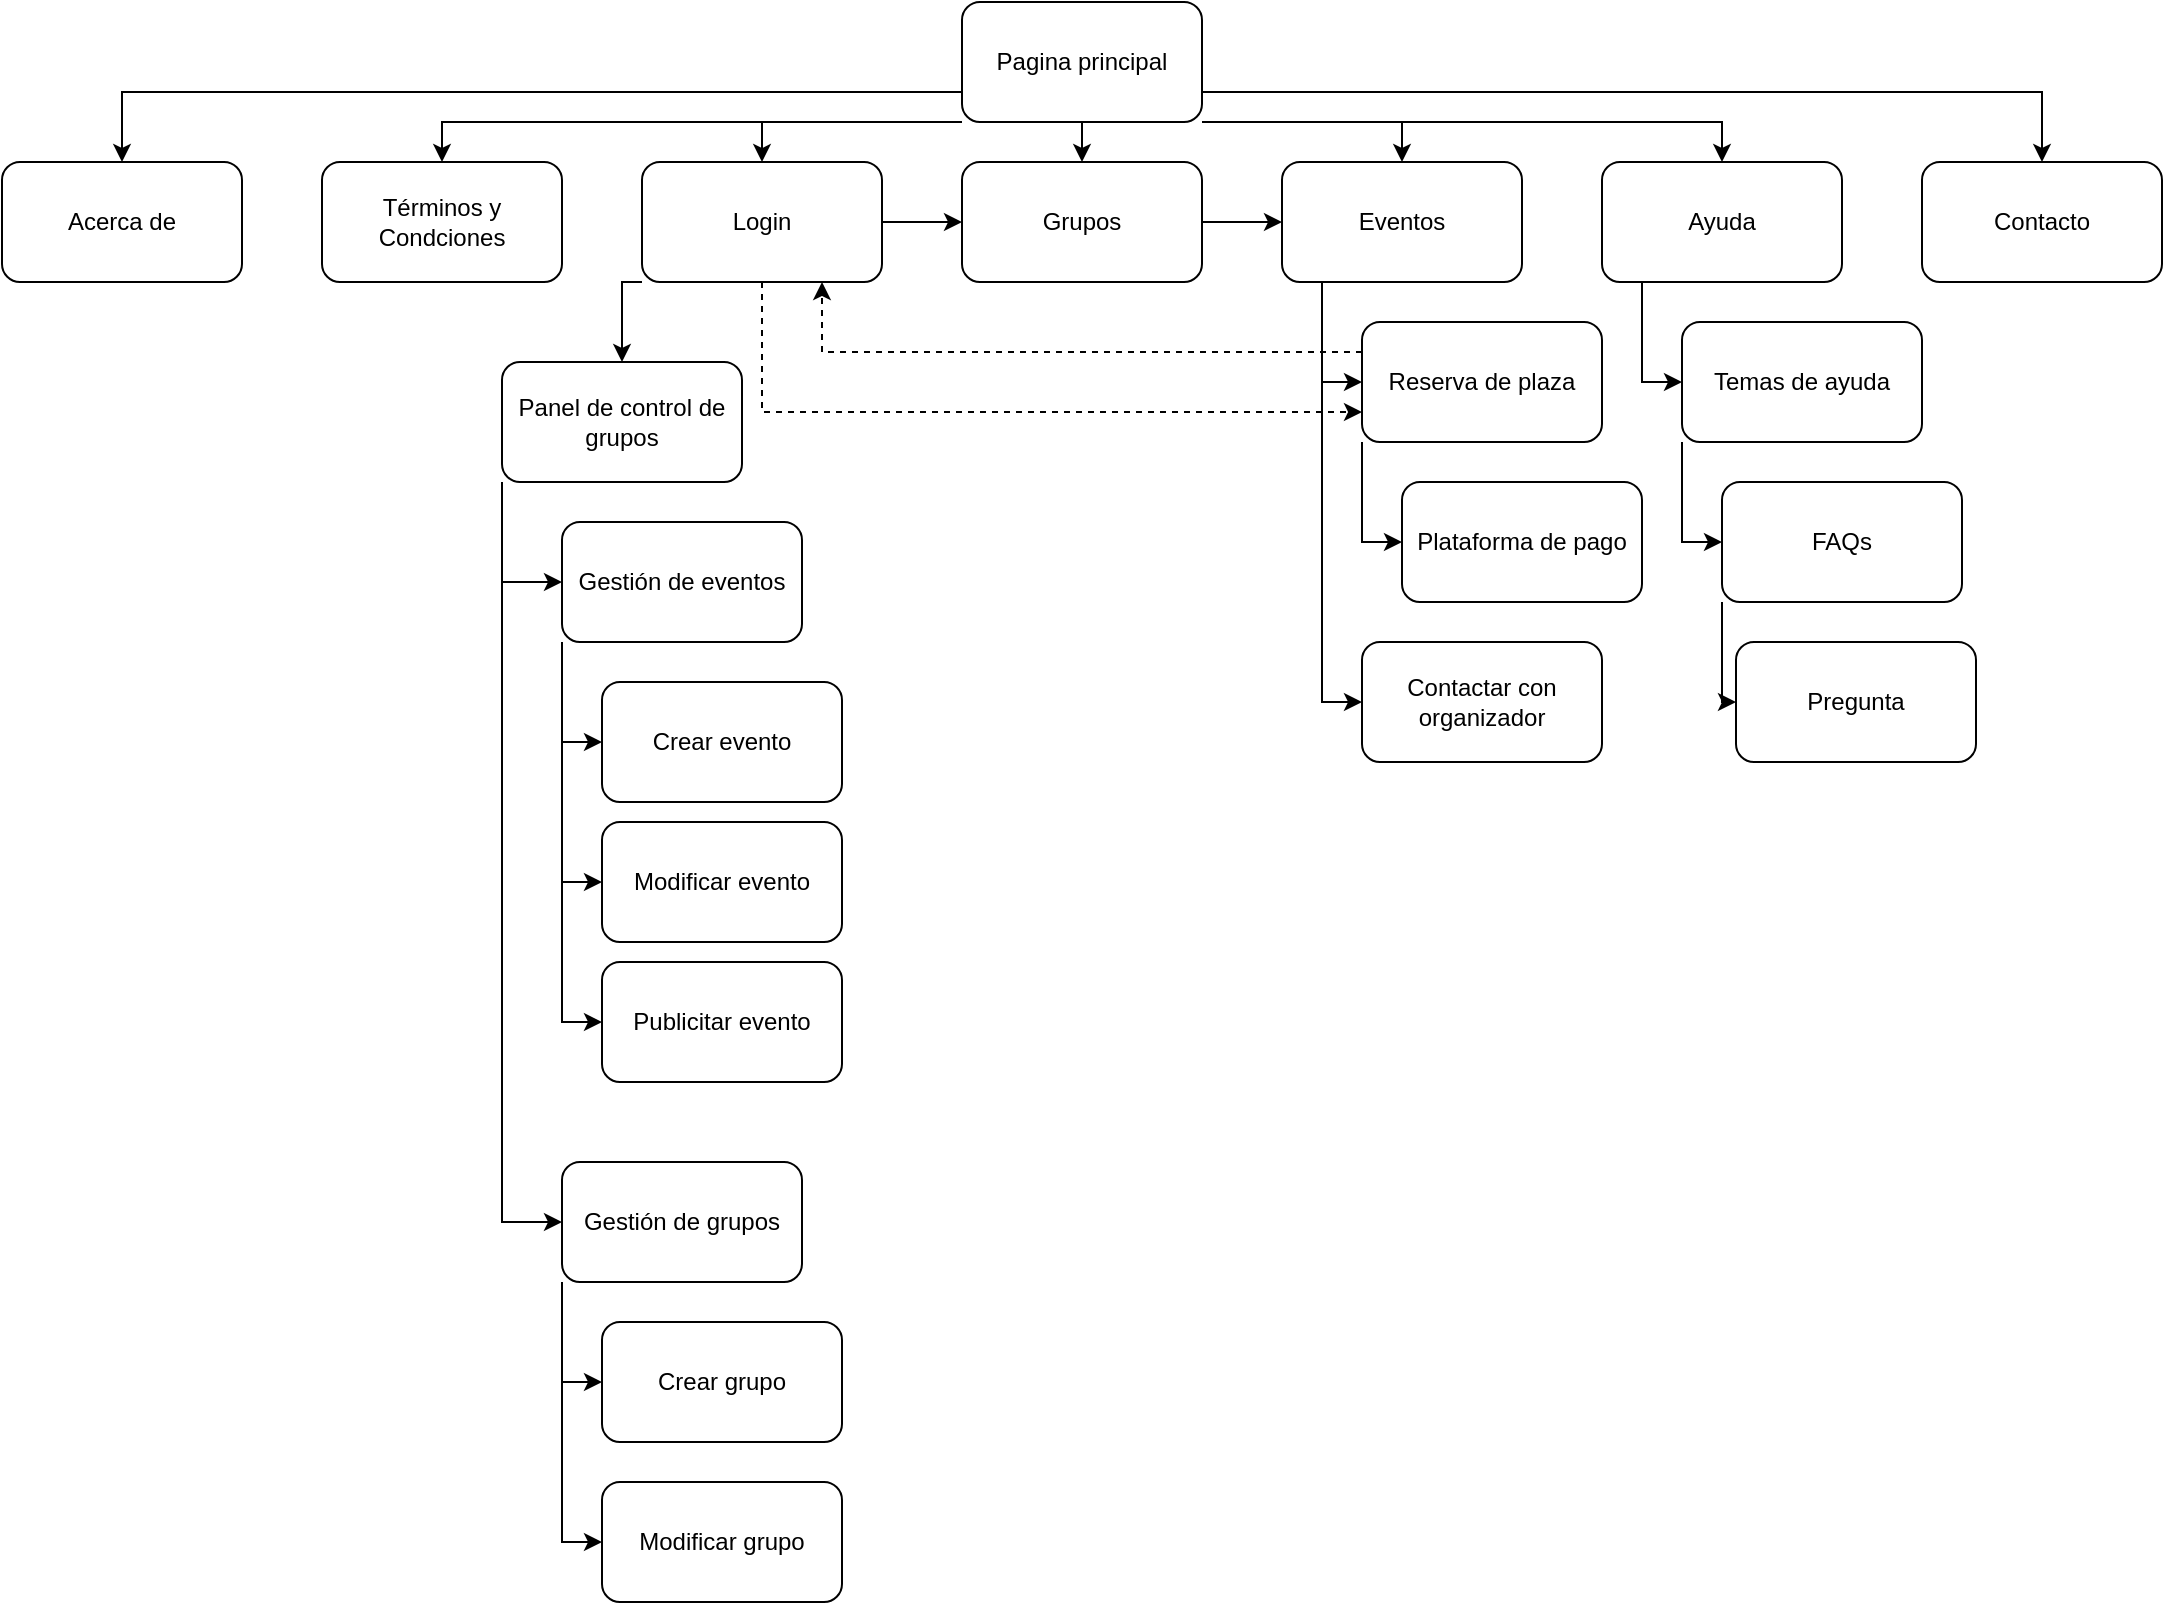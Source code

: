 <mxfile version="12.9.3" type="device"><diagram id="TQ-GSRaqrW4KP1w8kt1j" name="Page-1"><mxGraphModel dx="2249" dy="744" grid="1" gridSize="10" guides="1" tooltips="1" connect="1" arrows="1" fold="1" page="1" pageScale="1" pageWidth="827" pageHeight="1169" math="0" shadow="0"><root><mxCell id="0"/><mxCell id="1" parent="0"/><mxCell id="Wg5txxZNJYb_BEJAxZdg-9" style="edgeStyle=orthogonalEdgeStyle;rounded=0;orthogonalLoop=1;jettySize=auto;html=1;exitX=0.5;exitY=1;exitDx=0;exitDy=0;entryX=0.5;entryY=0;entryDx=0;entryDy=0;" edge="1" parent="1" source="Wg5txxZNJYb_BEJAxZdg-1" target="Wg5txxZNJYb_BEJAxZdg-4"><mxGeometry relative="1" as="geometry"/></mxCell><mxCell id="Wg5txxZNJYb_BEJAxZdg-18" style="edgeStyle=orthogonalEdgeStyle;rounded=0;orthogonalLoop=1;jettySize=auto;html=1;exitX=0;exitY=0.75;exitDx=0;exitDy=0;entryX=0.5;entryY=0;entryDx=0;entryDy=0;" edge="1" parent="1" source="Wg5txxZNJYb_BEJAxZdg-1" target="Wg5txxZNJYb_BEJAxZdg-8"><mxGeometry relative="1" as="geometry"/></mxCell><mxCell id="Wg5txxZNJYb_BEJAxZdg-19" style="edgeStyle=orthogonalEdgeStyle;rounded=0;orthogonalLoop=1;jettySize=auto;html=1;exitX=0;exitY=1;exitDx=0;exitDy=0;entryX=0.5;entryY=0;entryDx=0;entryDy=0;" edge="1" parent="1" source="Wg5txxZNJYb_BEJAxZdg-1" target="Wg5txxZNJYb_BEJAxZdg-2"><mxGeometry relative="1" as="geometry"><Array as="points"><mxPoint x="60" y="80"/></Array></mxGeometry></mxCell><mxCell id="Wg5txxZNJYb_BEJAxZdg-20" style="edgeStyle=orthogonalEdgeStyle;rounded=0;orthogonalLoop=1;jettySize=auto;html=1;exitX=0;exitY=1;exitDx=0;exitDy=0;entryX=0.5;entryY=0;entryDx=0;entryDy=0;" edge="1" parent="1" source="Wg5txxZNJYb_BEJAxZdg-1" target="Wg5txxZNJYb_BEJAxZdg-3"><mxGeometry relative="1" as="geometry"><Array as="points"><mxPoint x="220" y="80"/></Array></mxGeometry></mxCell><mxCell id="Wg5txxZNJYb_BEJAxZdg-21" style="edgeStyle=orthogonalEdgeStyle;rounded=0;orthogonalLoop=1;jettySize=auto;html=1;exitX=1;exitY=0.75;exitDx=0;exitDy=0;" edge="1" parent="1" source="Wg5txxZNJYb_BEJAxZdg-1" target="Wg5txxZNJYb_BEJAxZdg-7"><mxGeometry relative="1" as="geometry"/></mxCell><mxCell id="Wg5txxZNJYb_BEJAxZdg-22" style="edgeStyle=orthogonalEdgeStyle;rounded=0;orthogonalLoop=1;jettySize=auto;html=1;exitX=1;exitY=1;exitDx=0;exitDy=0;entryX=0.5;entryY=0;entryDx=0;entryDy=0;" edge="1" parent="1" source="Wg5txxZNJYb_BEJAxZdg-1" target="Wg5txxZNJYb_BEJAxZdg-6"><mxGeometry relative="1" as="geometry"><Array as="points"><mxPoint x="700" y="80"/></Array></mxGeometry></mxCell><mxCell id="Wg5txxZNJYb_BEJAxZdg-23" style="edgeStyle=orthogonalEdgeStyle;rounded=0;orthogonalLoop=1;jettySize=auto;html=1;exitX=1;exitY=1;exitDx=0;exitDy=0;entryX=0.5;entryY=0;entryDx=0;entryDy=0;" edge="1" parent="1" source="Wg5txxZNJYb_BEJAxZdg-1" target="Wg5txxZNJYb_BEJAxZdg-5"><mxGeometry relative="1" as="geometry"><Array as="points"><mxPoint x="540" y="80"/></Array></mxGeometry></mxCell><mxCell id="Wg5txxZNJYb_BEJAxZdg-1" value="Pagina principal" style="rounded=1;whiteSpace=wrap;html=1;" vertex="1" parent="1"><mxGeometry x="320" y="20" width="120" height="60" as="geometry"/></mxCell><mxCell id="Wg5txxZNJYb_BEJAxZdg-2" value="Términos y Condciones" style="rounded=1;whiteSpace=wrap;html=1;" vertex="1" parent="1"><mxGeometry y="100" width="120" height="60" as="geometry"/></mxCell><mxCell id="Wg5txxZNJYb_BEJAxZdg-10" style="edgeStyle=orthogonalEdgeStyle;rounded=0;orthogonalLoop=1;jettySize=auto;html=1;exitX=1;exitY=0.5;exitDx=0;exitDy=0;" edge="1" parent="1" source="Wg5txxZNJYb_BEJAxZdg-3" target="Wg5txxZNJYb_BEJAxZdg-4"><mxGeometry relative="1" as="geometry"/></mxCell><mxCell id="Wg5txxZNJYb_BEJAxZdg-25" style="edgeStyle=orthogonalEdgeStyle;rounded=0;orthogonalLoop=1;jettySize=auto;html=1;exitX=0.5;exitY=1;exitDx=0;exitDy=0;entryX=0;entryY=0.75;entryDx=0;entryDy=0;dashed=1;" edge="1" parent="1" source="Wg5txxZNJYb_BEJAxZdg-3" target="Wg5txxZNJYb_BEJAxZdg-12"><mxGeometry relative="1" as="geometry"/></mxCell><mxCell id="Wg5txxZNJYb_BEJAxZdg-27" style="edgeStyle=orthogonalEdgeStyle;rounded=0;orthogonalLoop=1;jettySize=auto;html=1;exitX=0;exitY=1;exitDx=0;exitDy=0;entryX=0.5;entryY=0;entryDx=0;entryDy=0;" edge="1" parent="1" source="Wg5txxZNJYb_BEJAxZdg-3" target="Wg5txxZNJYb_BEJAxZdg-26"><mxGeometry relative="1" as="geometry"><Array as="points"><mxPoint x="150" y="160"/></Array></mxGeometry></mxCell><mxCell id="Wg5txxZNJYb_BEJAxZdg-3" value="Login" style="rounded=1;whiteSpace=wrap;html=1;" vertex="1" parent="1"><mxGeometry x="160" y="100" width="120" height="60" as="geometry"/></mxCell><mxCell id="Wg5txxZNJYb_BEJAxZdg-11" style="edgeStyle=orthogonalEdgeStyle;rounded=0;orthogonalLoop=1;jettySize=auto;html=1;exitX=1;exitY=0.5;exitDx=0;exitDy=0;" edge="1" parent="1" source="Wg5txxZNJYb_BEJAxZdg-4" target="Wg5txxZNJYb_BEJAxZdg-5"><mxGeometry relative="1" as="geometry"/></mxCell><mxCell id="Wg5txxZNJYb_BEJAxZdg-4" value="Grupos" style="rounded=1;whiteSpace=wrap;html=1;" vertex="1" parent="1"><mxGeometry x="320" y="100" width="120" height="60" as="geometry"/></mxCell><mxCell id="Wg5txxZNJYb_BEJAxZdg-15" style="edgeStyle=orthogonalEdgeStyle;rounded=0;orthogonalLoop=1;jettySize=auto;html=1;exitX=0.25;exitY=1;exitDx=0;exitDy=0;entryX=0;entryY=0.5;entryDx=0;entryDy=0;" edge="1" parent="1" source="Wg5txxZNJYb_BEJAxZdg-5" target="Wg5txxZNJYb_BEJAxZdg-14"><mxGeometry relative="1" as="geometry"><Array as="points"><mxPoint x="500" y="160"/><mxPoint x="500" y="370"/></Array></mxGeometry></mxCell><mxCell id="Wg5txxZNJYb_BEJAxZdg-16" style="edgeStyle=orthogonalEdgeStyle;rounded=0;orthogonalLoop=1;jettySize=auto;html=1;exitX=0.25;exitY=1;exitDx=0;exitDy=0;entryX=0;entryY=0.5;entryDx=0;entryDy=0;" edge="1" parent="1" source="Wg5txxZNJYb_BEJAxZdg-5" target="Wg5txxZNJYb_BEJAxZdg-12"><mxGeometry relative="1" as="geometry"><Array as="points"><mxPoint x="500" y="160"/><mxPoint x="500" y="210"/></Array></mxGeometry></mxCell><mxCell id="Wg5txxZNJYb_BEJAxZdg-5" value="Eventos" style="rounded=1;whiteSpace=wrap;html=1;" vertex="1" parent="1"><mxGeometry x="480" y="100" width="120" height="60" as="geometry"/></mxCell><mxCell id="Wg5txxZNJYb_BEJAxZdg-45" style="edgeStyle=orthogonalEdgeStyle;rounded=0;orthogonalLoop=1;jettySize=auto;html=1;exitX=0.25;exitY=1;exitDx=0;exitDy=0;entryX=0;entryY=0.5;entryDx=0;entryDy=0;" edge="1" parent="1" source="Wg5txxZNJYb_BEJAxZdg-6" target="Wg5txxZNJYb_BEJAxZdg-42"><mxGeometry relative="1" as="geometry"><Array as="points"><mxPoint x="660" y="160"/><mxPoint x="660" y="210"/></Array></mxGeometry></mxCell><mxCell id="Wg5txxZNJYb_BEJAxZdg-6" value="Ayuda" style="rounded=1;whiteSpace=wrap;html=1;" vertex="1" parent="1"><mxGeometry x="640" y="100" width="120" height="60" as="geometry"/></mxCell><mxCell id="Wg5txxZNJYb_BEJAxZdg-7" value="Contacto" style="rounded=1;whiteSpace=wrap;html=1;" vertex="1" parent="1"><mxGeometry x="800" y="100" width="120" height="60" as="geometry"/></mxCell><mxCell id="Wg5txxZNJYb_BEJAxZdg-8" value="Acerca de" style="rounded=1;whiteSpace=wrap;html=1;" vertex="1" parent="1"><mxGeometry x="-160" y="100" width="120" height="60" as="geometry"/></mxCell><mxCell id="Wg5txxZNJYb_BEJAxZdg-17" style="edgeStyle=orthogonalEdgeStyle;rounded=0;orthogonalLoop=1;jettySize=auto;html=1;exitX=0;exitY=1;exitDx=0;exitDy=0;entryX=0;entryY=0.5;entryDx=0;entryDy=0;" edge="1" parent="1" source="Wg5txxZNJYb_BEJAxZdg-12" target="Wg5txxZNJYb_BEJAxZdg-13"><mxGeometry relative="1" as="geometry"/></mxCell><mxCell id="Wg5txxZNJYb_BEJAxZdg-24" style="edgeStyle=orthogonalEdgeStyle;rounded=0;orthogonalLoop=1;jettySize=auto;html=1;exitX=0;exitY=0.25;exitDx=0;exitDy=0;entryX=0.75;entryY=1;entryDx=0;entryDy=0;dashed=1;" edge="1" parent="1" source="Wg5txxZNJYb_BEJAxZdg-12" target="Wg5txxZNJYb_BEJAxZdg-3"><mxGeometry relative="1" as="geometry"/></mxCell><mxCell id="Wg5txxZNJYb_BEJAxZdg-12" value="Reserva de plaza" style="rounded=1;whiteSpace=wrap;html=1;" vertex="1" parent="1"><mxGeometry x="520" y="180" width="120" height="60" as="geometry"/></mxCell><mxCell id="Wg5txxZNJYb_BEJAxZdg-13" value="Plataforma de pago" style="rounded=1;whiteSpace=wrap;html=1;" vertex="1" parent="1"><mxGeometry x="540" y="260" width="120" height="60" as="geometry"/></mxCell><mxCell id="Wg5txxZNJYb_BEJAxZdg-14" value="Contactar con organizador" style="rounded=1;whiteSpace=wrap;html=1;" vertex="1" parent="1"><mxGeometry x="520" y="340" width="120" height="60" as="geometry"/></mxCell><mxCell id="Wg5txxZNJYb_BEJAxZdg-40" style="edgeStyle=orthogonalEdgeStyle;rounded=0;orthogonalLoop=1;jettySize=auto;html=1;exitX=0;exitY=1;exitDx=0;exitDy=0;entryX=0;entryY=0.5;entryDx=0;entryDy=0;" edge="1" parent="1" source="Wg5txxZNJYb_BEJAxZdg-26" target="Wg5txxZNJYb_BEJAxZdg-32"><mxGeometry relative="1" as="geometry"/></mxCell><mxCell id="Wg5txxZNJYb_BEJAxZdg-41" style="edgeStyle=orthogonalEdgeStyle;rounded=0;orthogonalLoop=1;jettySize=auto;html=1;exitX=0;exitY=1;exitDx=0;exitDy=0;entryX=0;entryY=0.5;entryDx=0;entryDy=0;" edge="1" parent="1" source="Wg5txxZNJYb_BEJAxZdg-26" target="Wg5txxZNJYb_BEJAxZdg-28"><mxGeometry relative="1" as="geometry"/></mxCell><mxCell id="Wg5txxZNJYb_BEJAxZdg-26" value="Panel de control de grupos" style="rounded=1;whiteSpace=wrap;html=1;" vertex="1" parent="1"><mxGeometry x="90" y="200" width="120" height="60" as="geometry"/></mxCell><mxCell id="Wg5txxZNJYb_BEJAxZdg-35" style="edgeStyle=orthogonalEdgeStyle;rounded=0;orthogonalLoop=1;jettySize=auto;html=1;exitX=0;exitY=1;exitDx=0;exitDy=0;entryX=0;entryY=0.5;entryDx=0;entryDy=0;" edge="1" parent="1" source="Wg5txxZNJYb_BEJAxZdg-28" target="Wg5txxZNJYb_BEJAxZdg-31"><mxGeometry relative="1" as="geometry"/></mxCell><mxCell id="Wg5txxZNJYb_BEJAxZdg-36" style="edgeStyle=orthogonalEdgeStyle;rounded=0;orthogonalLoop=1;jettySize=auto;html=1;exitX=0;exitY=1;exitDx=0;exitDy=0;entryX=0;entryY=0.5;entryDx=0;entryDy=0;" edge="1" parent="1" source="Wg5txxZNJYb_BEJAxZdg-28" target="Wg5txxZNJYb_BEJAxZdg-30"><mxGeometry relative="1" as="geometry"/></mxCell><mxCell id="Wg5txxZNJYb_BEJAxZdg-37" style="edgeStyle=orthogonalEdgeStyle;rounded=0;orthogonalLoop=1;jettySize=auto;html=1;exitX=0;exitY=1;exitDx=0;exitDy=0;entryX=0;entryY=0.5;entryDx=0;entryDy=0;" edge="1" parent="1" source="Wg5txxZNJYb_BEJAxZdg-28" target="Wg5txxZNJYb_BEJAxZdg-29"><mxGeometry relative="1" as="geometry"/></mxCell><mxCell id="Wg5txxZNJYb_BEJAxZdg-28" value="Gestión de eventos" style="rounded=1;whiteSpace=wrap;html=1;" vertex="1" parent="1"><mxGeometry x="120" y="280" width="120" height="60" as="geometry"/></mxCell><mxCell id="Wg5txxZNJYb_BEJAxZdg-29" value="Crear evento" style="rounded=1;whiteSpace=wrap;html=1;" vertex="1" parent="1"><mxGeometry x="140" y="360" width="120" height="60" as="geometry"/></mxCell><mxCell id="Wg5txxZNJYb_BEJAxZdg-30" value="Modificar evento" style="rounded=1;whiteSpace=wrap;html=1;" vertex="1" parent="1"><mxGeometry x="140" y="430" width="120" height="60" as="geometry"/></mxCell><mxCell id="Wg5txxZNJYb_BEJAxZdg-31" value="Publicitar evento" style="rounded=1;whiteSpace=wrap;html=1;" vertex="1" parent="1"><mxGeometry x="140" y="500" width="120" height="60" as="geometry"/></mxCell><mxCell id="Wg5txxZNJYb_BEJAxZdg-38" style="edgeStyle=orthogonalEdgeStyle;rounded=0;orthogonalLoop=1;jettySize=auto;html=1;exitX=0;exitY=1;exitDx=0;exitDy=0;entryX=0;entryY=0.5;entryDx=0;entryDy=0;" edge="1" parent="1" source="Wg5txxZNJYb_BEJAxZdg-32" target="Wg5txxZNJYb_BEJAxZdg-34"><mxGeometry relative="1" as="geometry"/></mxCell><mxCell id="Wg5txxZNJYb_BEJAxZdg-39" style="edgeStyle=orthogonalEdgeStyle;rounded=0;orthogonalLoop=1;jettySize=auto;html=1;exitX=0;exitY=1;exitDx=0;exitDy=0;entryX=0;entryY=0.5;entryDx=0;entryDy=0;" edge="1" parent="1" source="Wg5txxZNJYb_BEJAxZdg-32" target="Wg5txxZNJYb_BEJAxZdg-33"><mxGeometry relative="1" as="geometry"/></mxCell><mxCell id="Wg5txxZNJYb_BEJAxZdg-32" value="Gestión de grupos" style="rounded=1;whiteSpace=wrap;html=1;" vertex="1" parent="1"><mxGeometry x="120" y="600" width="120" height="60" as="geometry"/></mxCell><mxCell id="Wg5txxZNJYb_BEJAxZdg-33" value="Crear grupo" style="rounded=1;whiteSpace=wrap;html=1;" vertex="1" parent="1"><mxGeometry x="140" y="680" width="120" height="60" as="geometry"/></mxCell><mxCell id="Wg5txxZNJYb_BEJAxZdg-34" value="Modificar grupo" style="rounded=1;whiteSpace=wrap;html=1;" vertex="1" parent="1"><mxGeometry x="140" y="760" width="120" height="60" as="geometry"/></mxCell><mxCell id="Wg5txxZNJYb_BEJAxZdg-46" style="edgeStyle=orthogonalEdgeStyle;rounded=0;orthogonalLoop=1;jettySize=auto;html=1;exitX=0;exitY=1;exitDx=0;exitDy=0;entryX=0;entryY=0.5;entryDx=0;entryDy=0;" edge="1" parent="1" source="Wg5txxZNJYb_BEJAxZdg-42" target="Wg5txxZNJYb_BEJAxZdg-43"><mxGeometry relative="1" as="geometry"/></mxCell><mxCell id="Wg5txxZNJYb_BEJAxZdg-42" value="Temas de ayuda" style="rounded=1;whiteSpace=wrap;html=1;" vertex="1" parent="1"><mxGeometry x="680" y="180" width="120" height="60" as="geometry"/></mxCell><mxCell id="Wg5txxZNJYb_BEJAxZdg-47" style="edgeStyle=orthogonalEdgeStyle;rounded=0;orthogonalLoop=1;jettySize=auto;html=1;exitX=0;exitY=1;exitDx=0;exitDy=0;entryX=0;entryY=0.5;entryDx=0;entryDy=0;" edge="1" parent="1" source="Wg5txxZNJYb_BEJAxZdg-43" target="Wg5txxZNJYb_BEJAxZdg-44"><mxGeometry relative="1" as="geometry"><Array as="points"><mxPoint x="700" y="370"/></Array></mxGeometry></mxCell><mxCell id="Wg5txxZNJYb_BEJAxZdg-43" value="FAQs" style="rounded=1;whiteSpace=wrap;html=1;" vertex="1" parent="1"><mxGeometry x="700" y="260" width="120" height="60" as="geometry"/></mxCell><mxCell id="Wg5txxZNJYb_BEJAxZdg-44" value="Pregunta" style="rounded=1;whiteSpace=wrap;html=1;" vertex="1" parent="1"><mxGeometry x="707" y="340" width="120" height="60" as="geometry"/></mxCell></root></mxGraphModel></diagram></mxfile>